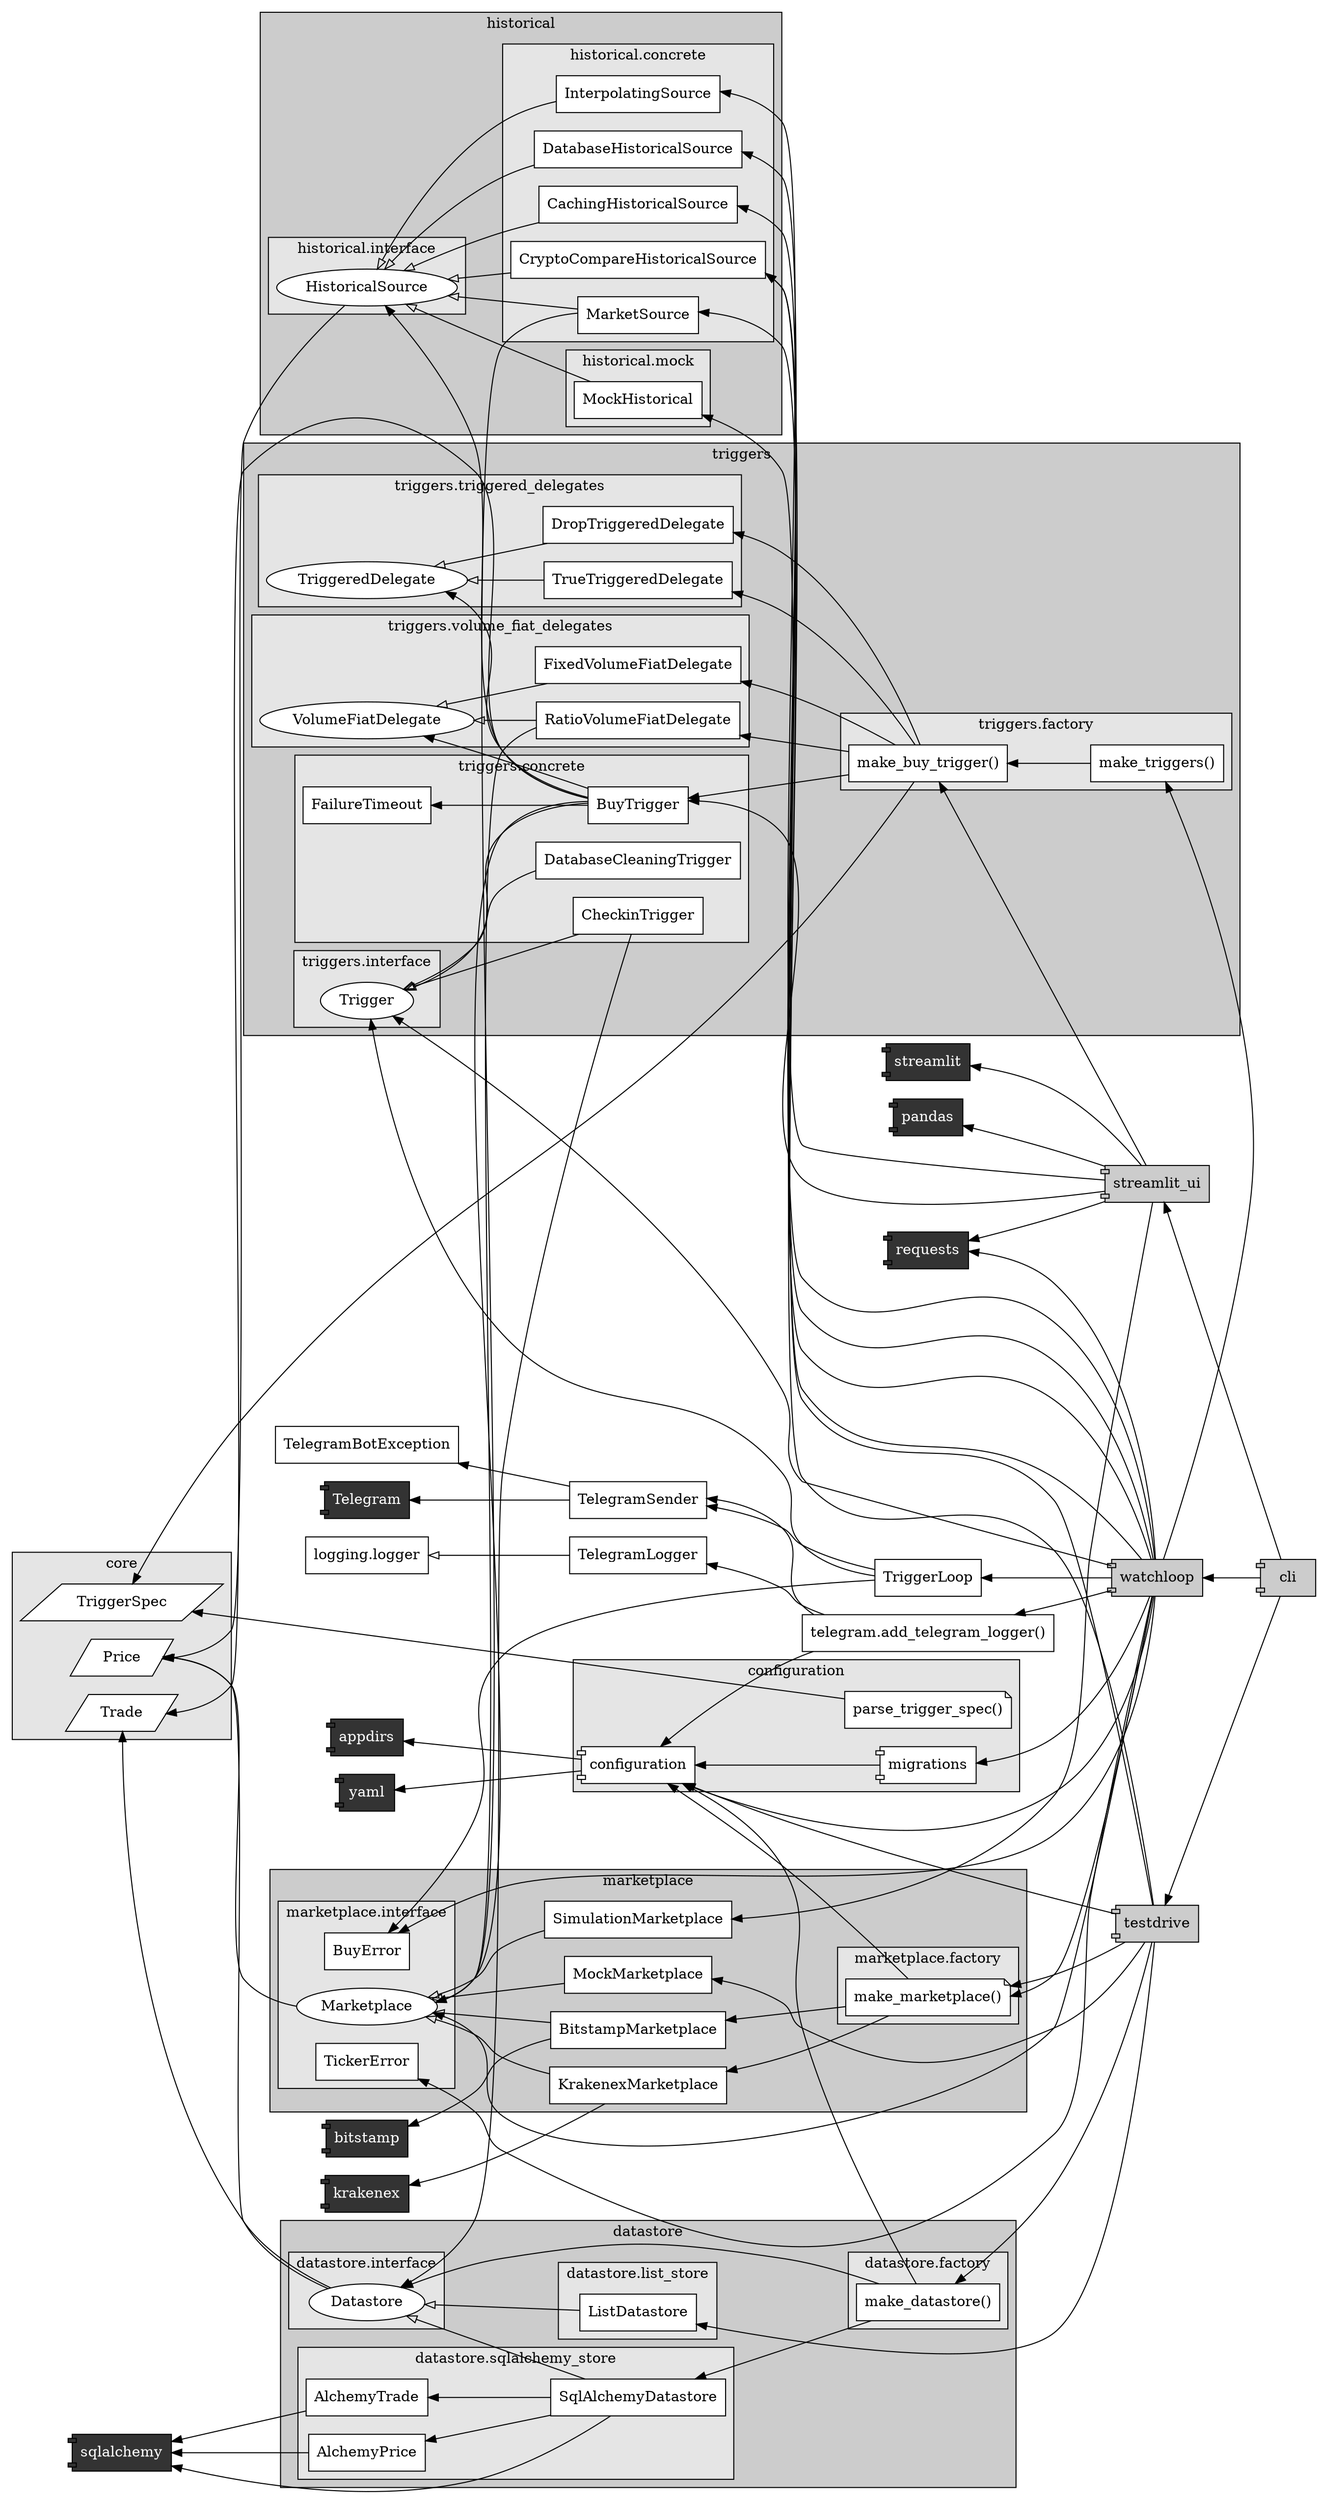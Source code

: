 digraph {

rankdir = RL
overlap = false

node [style=filled, fillcolor=white, shape=box]

{
    node [shape=component, style=filled, fillcolor=gray20, fontcolor=white]
    "bitstamp"
    "krakenex"
    "sqlalchemy"
    "Telegram"
    "requests"
    "appdirs"
    "streamlit"
    "pandas"
    "yaml"
}

subgraph cluster_triggers {
    label = "triggers"
    fillcolor = gray80
    style=filled
    
    subgraph cluster_triggers_interface {
        label = "triggers.interface"
        fillcolor = gray90
        style=filled
        "Trigger" [shape=ellipse]
    }
    
    subgraph cluster_triggers_factory {
        label = "triggers.factory"
        fillcolor = gray90
        style=filled
        "make_triggers()"
        "make_buy_trigger()"
    }
    
    subgraph cluster_triggers_concrete {
        label = "triggers.concrete"
        fillcolor = gray90
        style=filled
        "FailureTimeout"
        "DatabaseCleaningTrigger"
        "CheckinTrigger"
        "BuyTrigger"
    }
    
    subgraph cluster_triggers_triggered_delegates {
        label = "triggers.triggered_delegates"
        fillcolor = gray90
        style=filled
        "TriggeredDelegate" [shape=ellipse]
        "DropTriggeredDelegate"
        "TrueTriggeredDelegate"
    }
    
    subgraph cluster_triggers_volume_fiat_delegates {
        label = "triggers.volume_fiat_delegates"
        fillcolor = gray90
        style=filled
        "VolumeFiatDelegate" [shape=ellipse]
        "RatioVolumeFiatDelegate"
        "FixedVolumeFiatDelegate"
    }
}

subgraph cluster_core {
    label = "core"
    fillcolor = gray90
    style=filled
    "Price" [shape=parallelogram]
    "Trade" [shape=parallelogram]
    "TriggerSpec" [shape=parallelogram]
}

subgraph cluster_datastore {
    label = "datastore"
    fillcolor = gray80
    style=filled
    
    subgraph cluster_datastore_interface {
        label = "datastore.interface"
        fillcolor = gray90
        style=filled
        "Datastore" [shape=ellipse]
    }


    subgraph cluster_datastore_factory {
        label = "datastore.factory"
        fillcolor = gray90
        style=filled
        "make_datastore()" [shape=box]
    }

    subgraph cluster_datastore_sqlalchemy_store {
        label = "datastore.sqlalchemy_store"
        fillcolor = gray90
        style=filled
        "AlchemyPrice"
        "AlchemyTrade"
        "SqlAlchemyDatastore"
    }

    subgraph cluster_datastore_list_store {
        label = "datastore.list_store"
        fillcolor = gray90
        style=filled
        "ListDatastore"
    }
}

subgraph cluster_historical {
    label = "historical"
    fillcolor = gray80
    style=filled

    subgraph cluster_historical_interface {
        label = "historical.interface"
        fillcolor = gray90
        style=filled
        "HistoricalSource" [shape=ellipse]
    }

    subgraph cluster_historical_mock {
        label = "historical.mock"
        fillcolor = gray90
        style=filled
        "MockHistorical"
    }

    subgraph cluster_historical_concrete {
        label = "historical.concrete"
        fillcolor = gray90
        style=filled
        "MarketSource"
        "CachingHistoricalSource"
        "InterpolatingSource"
        "CryptoCompareHistoricalSource"
        "DatabaseHistoricalSource"
    }
}

subgraph cluster_marketplace {
    label = "marketplace"
    fillcolor = gray80
    style=filled
    "BitstampMarketplace"
    "KrakenexMarketplace"
    "MockMarketplace"
    "SimulationMarketplace"
    
     subgraph cluster_marketplace_interface {
        label = "marketplace.interface"
        fillcolor = gray90
        style=filled
        "Marketplace" [shape=ellipse]
        "BuyError"
        "TickerError"
    }
    
     subgraph cluster_marketplace_factory {
        label = "marketplace.factory"
        fillcolor = gray90
        style=filled
        "make_marketplace()" [shape=note]
    }
}

subgraph cluster_configuration {
    label = "configuration"
    fillcolor = gray90
    style=filled
    "parse_trigger_spec()" [shape=note]
    "migrations" [shape=component]
    "configuration" [shape=component]
}


{
node [shape=box]
"TelegramBotException"
"TelegramSender"
"TriggerLoop"
}


{
node [shape=component, fillcolor=gray80, style=filled]
"streamlit_ui"
"cli"
"testdrive"
"watchloop"
}


"testdrive" -> "configuration"
"testdrive" -> "make_marketplace()"
"testdrive" -> "make_datastore()"
"testdrive" -> "CryptoCompareHistoricalSource"
"testdrive" -> "ListDatastore"
"testdrive" -> "MockMarketplace"
"testdrive" -> "MockHistorical"

"parse_trigger_spec()" -> "TriggerSpec"
"AlchemyPrice" -> "sqlalchemy"
"AlchemyTrade" -> "sqlalchemy"
"BitstampMarketplace" -> "bitstamp"
"BitstampMarketplace" -> "Marketplace" [arrowhead=onormal]
"BuyTrigger" -> "FailureTimeout"
"BuyTrigger" -> "HistoricalSource"
"BuyTrigger" -> "Marketplace"
"BuyTrigger" -> "Trade"
"BuyTrigger" -> "Trigger" [arrowhead=onormal]
"BuyTrigger" -> "TriggeredDelegate"
"BuyTrigger" -> "VolumeFiatDelegate"
"CachingHistoricalSource" -> "HistoricalSource" [arrowhead=onormal]
"CheckinTrigger" -> "Datastore"
"CheckinTrigger" -> "Trigger" [arrowhead=onormal]
"cli" -> "streamlit_ui"
"cli" -> "watchloop"
"cli" -> "testdrive"
"configuration" -> "appdirs"
"configuration" -> "yaml"
"CryptoCompareHistoricalSource" -> "HistoricalSource" [arrowhead=onormal]
"DatabaseCleaningTrigger" -> "Trigger" [arrowhead=onormal]
"DatabaseHistoricalSource" -> "HistoricalSource" [arrowhead=onormal]
"Datastore" -> "Price"
"Datastore" -> "Trade"
"DropTriggeredDelegate" -> "TriggeredDelegate" [arrowhead=onormal]
"FixedVolumeFiatDelegate" -> "VolumeFiatDelegate" [arrowhead=onormal]
"HistoricalSource" -> "Price"
"InterpolatingSource" -> "HistoricalSource" [arrowhead=onormal]
"KrakenexMarketplace" -> "krakenex"
"KrakenexMarketplace" -> "Marketplace" [arrowhead=onormal]
"ListDatastore" -> "Datastore" [arrowhead=onormal]
"make_buy_trigger()" -> "TriggerSpec"
"make_buy_trigger()" -> "BuyTrigger"
"make_buy_trigger()" -> "DropTriggeredDelegate"
"make_buy_trigger()" -> "FixedVolumeFiatDelegate"
"make_buy_trigger()" -> "RatioVolumeFiatDelegate"
"make_buy_trigger()" -> "TrueTriggeredDelegate"
"make_marketplace()" -> "BitstampMarketplace"
"make_marketplace()" -> "configuration"
"make_marketplace()" -> "KrakenexMarketplace"
"make_triggers()" -> "make_buy_trigger()"
"Marketplace" -> "Price"
"MarketSource" -> "HistoricalSource" [arrowhead=onormal]
"MarketSource" -> "Marketplace"
"migrations" -> "configuration"
"MockHistorical" -> "HistoricalSource" [arrowhead=onormal]
"MockMarketplace" -> "Marketplace" [arrowhead=onormal]
"RatioVolumeFiatDelegate" -> "Marketplace"
"RatioVolumeFiatDelegate" -> "VolumeFiatDelegate" [arrowhead=onormal]
"SimulationMarketplace" -> "Marketplace" [arrowhead=onormal]
"SqlAlchemyDatastore" -> "AlchemyPrice"
"SqlAlchemyDatastore" -> "AlchemyTrade"
"SqlAlchemyDatastore" -> "Datastore" [arrowhead=onormal]
"SqlAlchemyDatastore" -> "sqlalchemy"
"streamlit_ui" -> "BuyTrigger"
"streamlit_ui" -> "InterpolatingSource"
"streamlit_ui" -> "make_buy_trigger()"
"streamlit_ui" -> "pandas"
"streamlit_ui" -> "requests"
"streamlit_ui" -> "SimulationMarketplace"
"streamlit_ui" -> "streamlit"
"telegram.add_telegram_logger()" -> "configuration"
"telegram.add_telegram_logger()" -> "TelegramLogger"
"telegram.add_telegram_logger()" -> "TelegramSender"
"TelegramLogger" -> "logging.logger" [arrowhead=onormal]
"TelegramSender" -> "Telegram"
"TelegramSender" -> "TelegramBotException"
"TriggerLoop" -> "BuyError"
"TriggerLoop" -> "TelegramSender"
"TriggerLoop" -> "Trigger"
"TrueTriggeredDelegate" -> "TriggeredDelegate" [arrowhead=onormal]
"watchloop" -> "CachingHistoricalSource"
"watchloop" -> "configuration"
"watchloop" -> "CryptoCompareHistoricalSource"
"watchloop" -> "DatabaseHistoricalSource"
"watchloop" -> "make_marketplace()"
"watchloop" -> "make_triggers()"
"watchloop" -> "Marketplace"
"watchloop" -> "MarketSource"
"watchloop" -> "migrations"
"watchloop" -> "telegram.add_telegram_logger()"
"watchloop" -> "TriggerLoop"
"watchloop" -> "BuyError"
"watchloop" -> "requests"
"watchloop" -> "TickerError"
"watchloop" -> "Trigger"
"make_datastore()" -> "SqlAlchemyDatastore"
"make_datastore()" -> "Datastore"
"make_datastore()" -> "configuration"

} 
